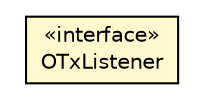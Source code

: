 #!/usr/local/bin/dot
#
# Class diagram 
# Generated by UMLGraph version R5_6-24-gf6e263 (http://www.umlgraph.org/)
#

digraph G {
	edge [fontname="Helvetica",fontsize=10,labelfontname="Helvetica",labelfontsize=10];
	node [fontname="Helvetica",fontsize=10,shape=plaintext];
	nodesep=0.25;
	ranksep=0.5;
	// com.orientechnologies.orient.core.tx.OTxListener
	c4277059 [label=<<table title="com.orientechnologies.orient.core.tx.OTxListener" border="0" cellborder="1" cellspacing="0" cellpadding="2" port="p" bgcolor="lemonChiffon" href="./OTxListener.html">
		<tr><td><table border="0" cellspacing="0" cellpadding="1">
<tr><td align="center" balign="center"> &#171;interface&#187; </td></tr>
<tr><td align="center" balign="center"> OTxListener </td></tr>
		</table></td></tr>
		</table>>, URL="./OTxListener.html", fontname="Helvetica", fontcolor="black", fontsize=10.0];
}

